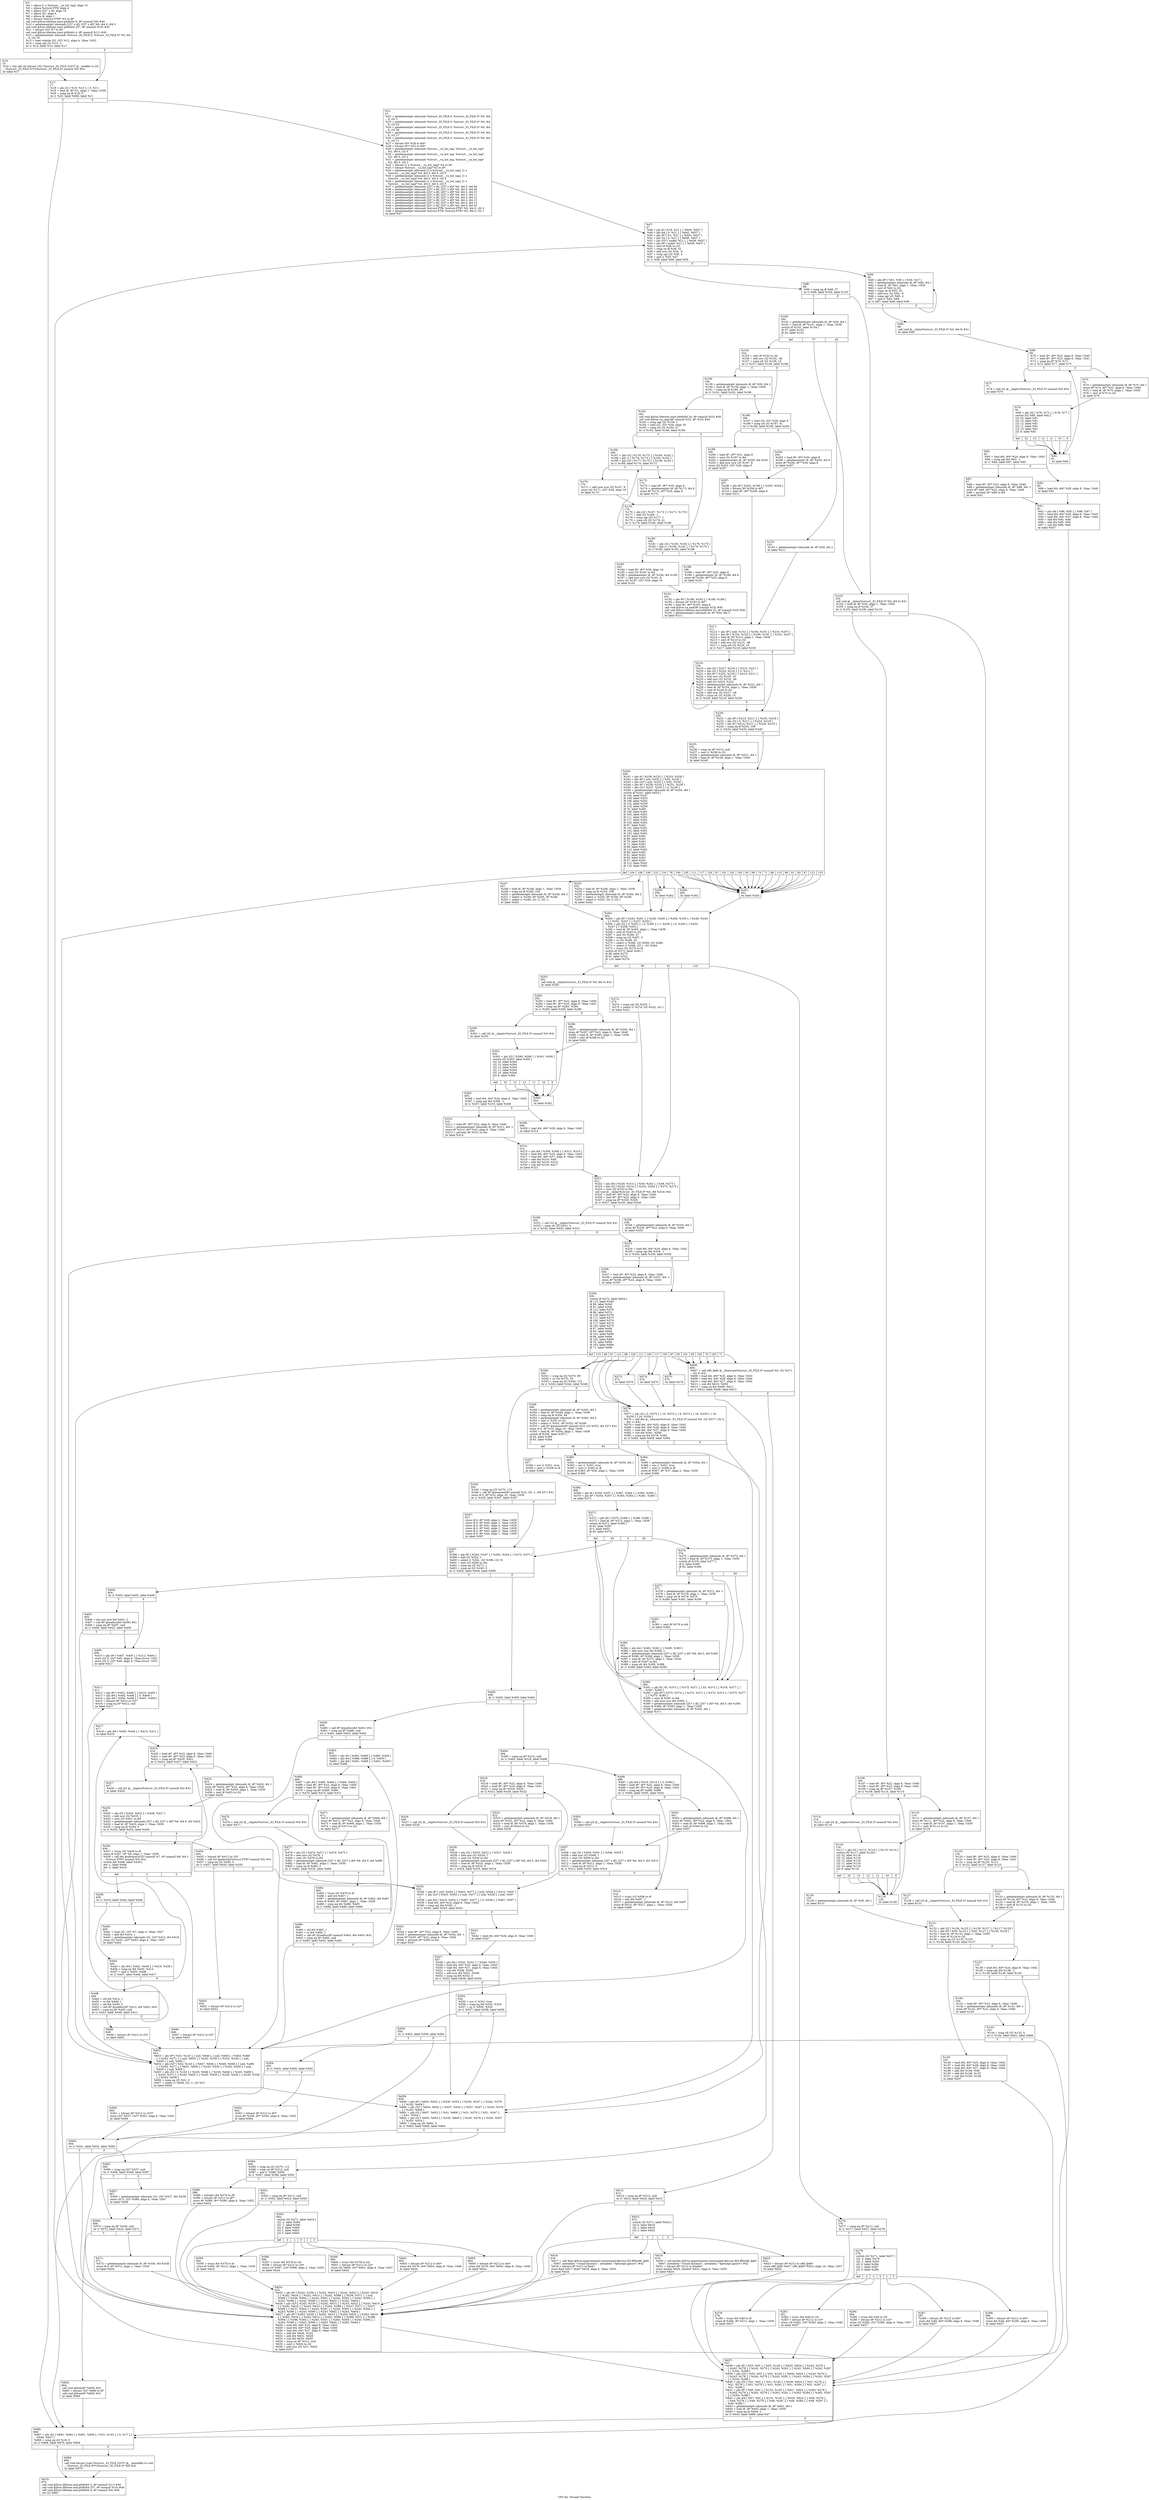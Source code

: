 digraph "CFG for 'vfscanf' function" {
	label="CFG for 'vfscanf' function";

	Node0x1850eb0 [shape=record,label="{%3:\l  %4 = alloca [1 x %struct.__va_list_tag], align 16\l  %5 = alloca %struct.FTW, align 4\l  %6 = alloca [257 x i8], align 16\l  %7 = alloca i32, align 4\l  %8 = alloca i8, align 1\l  %9 = bitcast %struct.FTW* %5 to i8*\l  call void @llvm.lifetime.start.p0i8(i64 8, i8* nonnull %9) #40\l  %10 = getelementptr inbounds [257 x i8], [257 x i8]* %6, i64 0, i64 0\l  call void @llvm.lifetime.start.p0i8(i64 257, i8* nonnull %10) #40\l  %11 = bitcast i32* %7 to i8*\l  call void @llvm.lifetime.start.p0i8(i64 4, i8* nonnull %11) #40\l  %12 = getelementptr inbounds %struct._IO_FILE.0, %struct._IO_FILE.0* %0, i64\l... 0, i32 19\l  %13 = load volatile i32, i32* %12, align 4, !tbaa !1632\l  %14 = icmp sgt i32 %13, -1\l  br i1 %14, label %15, label %17\l|{<s0>T|<s1>F}}"];
	Node0x1850eb0:s0 -> Node0x1851620;
	Node0x1850eb0:s1 -> Node0x1851670;
	Node0x1851620 [shape=record,label="{%15:\l15:                                               \l  %16 = tail call i32 bitcast (i32 (%struct._IO_FILE.233*)* @__lockfile to i32\l... (%struct._IO_FILE.0*)*)(%struct._IO_FILE.0* nonnull %0) #41\l  br label %17\l}"];
	Node0x1851620 -> Node0x1851670;
	Node0x1851670 [shape=record,label="{%17:\l17:                                               \l  %18 = phi i32 [ %16, %15 ], [ 0, %3 ]\l  %19 = load i8, i8* %1, align 1, !tbaa !1639\l  %20 = icmp eq i8 %19, 0\l  br i1 %20, label %666, label %21\l|{<s0>T|<s1>F}}"];
	Node0x1851670:s0 -> Node0x1854c30;
	Node0x1851670:s1 -> Node0x18516c0;
	Node0x18516c0 [shape=record,label="{%21:\l21:                                               \l  %22 = getelementptr inbounds %struct._IO_FILE.0, %struct._IO_FILE.0* %0, i64\l... 0, i32 1\l  %23 = getelementptr inbounds %struct._IO_FILE.0, %struct._IO_FILE.0* %0, i64\l... 0, i32 25\l  %24 = getelementptr inbounds %struct._IO_FILE.0, %struct._IO_FILE.0* %0, i64\l... 0, i32 26\l  %25 = getelementptr inbounds %struct._IO_FILE.0, %struct._IO_FILE.0* %0, i64\l... 0, i32 27\l  %26 = getelementptr inbounds %struct._IO_FILE.0, %struct._IO_FILE.0* %0, i64\l... 0, i32 11\l  %27 = bitcast i8** %26 to i64*\l  %28 = bitcast i8** %22 to i64*\l  %29 = getelementptr inbounds %struct.__va_list_tag, %struct.__va_list_tag*\l... %2, i64 0, i32 0\l  %30 = getelementptr inbounds %struct.__va_list_tag, %struct.__va_list_tag*\l... %2, i64 0, i32 2\l  %31 = getelementptr inbounds %struct.__va_list_tag, %struct.__va_list_tag*\l... %2, i64 0, i32 3\l  %32 = bitcast [1 x %struct.__va_list_tag]* %4 to i8*\l  %33 = bitcast %struct.__va_list_tag* %2 to i8*\l  %34 = getelementptr inbounds [1 x %struct.__va_list_tag], [1 x\l... %struct.__va_list_tag]* %4, i64 0, i64 0, i32 0\l  %35 = getelementptr inbounds [1 x %struct.__va_list_tag], [1 x\l... %struct.__va_list_tag]* %4, i64 0, i64 0, i32 2\l  %36 = getelementptr inbounds [1 x %struct.__va_list_tag], [1 x\l... %struct.__va_list_tag]* %4, i64 0, i64 0, i32 3\l  %37 = getelementptr inbounds [257 x i8], [257 x i8]* %6, i64 0, i64 94\l  %38 = getelementptr inbounds [257 x i8], [257 x i8]* %6, i64 0, i64 46\l  %39 = getelementptr inbounds [257 x i8], [257 x i8]* %6, i64 0, i64 10\l  %40 = getelementptr inbounds [257 x i8], [257 x i8]* %6, i64 0, i64 11\l  %41 = getelementptr inbounds [257 x i8], [257 x i8]* %6, i64 0, i64 12\l  %42 = getelementptr inbounds [257 x i8], [257 x i8]* %6, i64 0, i64 13\l  %43 = getelementptr inbounds [257 x i8], [257 x i8]* %6, i64 0, i64 14\l  %44 = getelementptr inbounds [257 x i8], [257 x i8]* %6, i64 0, i64 33\l  %45 = getelementptr inbounds %struct.FTW, %struct.FTW* %5, i64 0, i32 0\l  %46 = getelementptr inbounds %struct.FTW, %struct.FTW* %5, i64 0, i32 1\l  br label %47\l}"];
	Node0x18516c0 -> Node0x1851710;
	Node0x1851710 [shape=record,label="{%47:\l47:                                               \l  %48 = phi i8 [ %19, %21 ], [ %644, %637 ]\l  %49 = phi i64 [ 0, %21 ], [ %642, %637 ]\l  %50 = phi i8* [ %1, %21 ], [ %643, %637 ]\l  %51 = phi i32 [ 0, %21 ], [ %640, %637 ]\l  %52 = phi i32* [ undef, %21 ], [ %639, %637 ]\l  %53 = phi i8* [ undef, %21 ], [ %638, %637 ]\l  %54 = zext i8 %48 to i32\l  %55 = icmp ne i8 %48, 32\l  %56 = add nsw i32 %54, -9\l  %57 = icmp ugt i32 %56, 4\l  %58 = and i1 %55, %57\l  br i1 %58, label %98, label %59\l|{<s0>T|<s1>F}}"];
	Node0x1851710:s0 -> Node0x1851ad0;
	Node0x1851710:s1 -> Node0x1851760;
	Node0x1851760 [shape=record,label="{%59:\l59:                                               \l  %60 = phi i8* [ %61, %59 ], [ %50, %47 ]\l  %61 = getelementptr inbounds i8, i8* %60, i64 1\l  %62 = load i8, i8* %61, align 1, !tbaa !1639\l  %63 = zext i8 %62 to i32\l  %64 = icmp ne i8 %62, 32\l  %65 = add nsw i32 %63, -9\l  %66 = icmp ugt i32 %65, 4\l  %67 = and i1 %64, %66\l  br i1 %67, label %68, label %59\l|{<s0>T|<s1>F}}"];
	Node0x1851760:s0 -> Node0x18517b0;
	Node0x1851760:s1 -> Node0x1851760;
	Node0x18517b0 [shape=record,label="{%68:\l68:                                               \l  call void @__shlim(%struct._IO_FILE.0* %0, i64 0) #41\l  br label %69\l}"];
	Node0x18517b0 -> Node0x1851800;
	Node0x1851800 [shape=record,label="{%69:\l69:                                               \l  %70 = load i8*, i8** %22, align 8, !tbaa !1640\l  %71 = load i8*, i8** %23, align 8, !tbaa !1641\l  %72 = icmp eq i8* %70, %71\l  br i1 %72, label %77, label %73\l|{<s0>T|<s1>F}}"];
	Node0x1851800:s0 -> Node0x18518a0;
	Node0x1851800:s1 -> Node0x1851850;
	Node0x1851850 [shape=record,label="{%73:\l73:                                               \l  %74 = getelementptr inbounds i8, i8* %70, i64 1\l  store i8* %74, i8** %22, align 8, !tbaa !1640\l  %75 = load i8, i8* %70, align 1, !tbaa !1639\l  %76 = zext i8 %75 to i32\l  br label %79\l}"];
	Node0x1851850 -> Node0x18518f0;
	Node0x18518a0 [shape=record,label="{%77:\l77:                                               \l  %78 = call i32 @__shgetc(%struct._IO_FILE.0* nonnull %0) #41\l  br label %79\l}"];
	Node0x18518a0 -> Node0x18518f0;
	Node0x18518f0 [shape=record,label="{%79:\l79:                                               \l  %80 = phi i32 [ %76, %73 ], [ %78, %77 ]\l  switch i32 %80, label %82 [\l    i32 32, label %81\l    i32 13, label %81\l    i32 12, label %81\l    i32 11, label %81\l    i32 10, label %81\l    i32 9, label %81\l  ]\l|{<s0>def|<s1>32|<s2>13|<s3>12|<s4>11|<s5>10|<s6>9}}"];
	Node0x18518f0:s0 -> Node0x1851990;
	Node0x18518f0:s1 -> Node0x1851940;
	Node0x18518f0:s2 -> Node0x1851940;
	Node0x18518f0:s3 -> Node0x1851940;
	Node0x18518f0:s4 -> Node0x1851940;
	Node0x18518f0:s5 -> Node0x1851940;
	Node0x18518f0:s6 -> Node0x1851940;
	Node0x1851940 [shape=record,label="{%81:\l81:                                               \l  br label %69\l}"];
	Node0x1851940 -> Node0x1851800;
	Node0x1851990 [shape=record,label="{%82:\l82:                                               \l  %83 = load i64, i64* %24, align 8, !tbaa !1642\l  %84 = icmp sgt i64 %83, -1\l  br i1 %84, label %87, label %85\l|{<s0>T|<s1>F}}"];
	Node0x1851990:s0 -> Node0x1851a30;
	Node0x1851990:s1 -> Node0x18519e0;
	Node0x18519e0 [shape=record,label="{%85:\l85:                                               \l  %86 = load i64, i64* %28, align 8, !tbaa !1640\l  br label %91\l}"];
	Node0x18519e0 -> Node0x1851a80;
	Node0x1851a30 [shape=record,label="{%87:\l87:                                               \l  %88 = load i8*, i8** %22, align 8, !tbaa !1640\l  %89 = getelementptr inbounds i8, i8* %88, i64 -1\l  store i8* %89, i8** %22, align 8, !tbaa !1640\l  %90 = ptrtoint i8* %89 to i64\l  br label %91\l}"];
	Node0x1851a30 -> Node0x1851a80;
	Node0x1851a80 [shape=record,label="{%91:\l91:                                               \l  %92 = phi i64 [ %86, %85 ], [ %90, %87 ]\l  %93 = load i64, i64* %25, align 8, !tbaa !1643\l  %94 = load i64, i64* %27, align 8, !tbaa !1644\l  %95 = add i64 %93, %49\l  %96 = add i64 %95, %92\l  %97 = sub i64 %96, %94\l  br label %637\l}"];
	Node0x1851a80 -> Node0x1854a00;
	Node0x1851ad0 [shape=record,label="{%98:\l98:                                               \l  %99 = icmp eq i8 %48, 37\l  br i1 %99, label %100, label %103\l|{<s0>T|<s1>F}}"];
	Node0x1851ad0:s0 -> Node0x1851b20;
	Node0x1851ad0:s1 -> Node0x1851b70;
	Node0x1851b20 [shape=record,label="{%100:\l100:                                              \l  %101 = getelementptr inbounds i8, i8* %50, i64 1\l  %102 = load i8, i8* %101, align 1, !tbaa !1639\l  switch i8 %102, label %154 [\l    i8 37, label %103\l    i8 42, label %152\l  ]\l|{<s0>def|<s1>37|<s2>42}}"];
	Node0x1851b20:s0 -> Node0x1852070;
	Node0x1851b20:s1 -> Node0x1851b70;
	Node0x1851b20:s2 -> Node0x1852020;
	Node0x1851b70 [shape=record,label="{%103:\l103:                                              \l  call void @__shlim(%struct._IO_FILE.0* %0, i64 0) #41\l  %104 = load i8, i8* %50, align 1, !tbaa !1639\l  %105 = icmp eq i8 %104, 37\l  br i1 %105, label %106, label %119\l|{<s0>T|<s1>F}}"];
	Node0x1851b70:s0 -> Node0x1851bc0;
	Node0x1851b70:s1 -> Node0x1851d50;
	Node0x1851bc0 [shape=record,label="{%106:\l106:                                              \l  %107 = load i8*, i8** %22, align 8, !tbaa !1640\l  %108 = load i8*, i8** %23, align 8, !tbaa !1641\l  %109 = icmp eq i8* %107, %108\l  br i1 %109, label %114, label %110\l|{<s0>T|<s1>F}}"];
	Node0x1851bc0:s0 -> Node0x1851c60;
	Node0x1851bc0:s1 -> Node0x1851c10;
	Node0x1851c10 [shape=record,label="{%110:\l110:                                              \l  %111 = getelementptr inbounds i8, i8* %107, i64 1\l  store i8* %111, i8** %22, align 8, !tbaa !1640\l  %112 = load i8, i8* %107, align 1, !tbaa !1639\l  %113 = zext i8 %112 to i32\l  br label %116\l}"];
	Node0x1851c10 -> Node0x1851cb0;
	Node0x1851c60 [shape=record,label="{%114:\l114:                                              \l  %115 = call i32 @__shgetc(%struct._IO_FILE.0* nonnull %0) #41\l  br label %116\l}"];
	Node0x1851c60 -> Node0x1851cb0;
	Node0x1851cb0 [shape=record,label="{%116:\l116:                                              \l  %117 = phi i32 [ %113, %110 ], [ %115, %114 ]\l  switch i32 %117, label %129 [\l    i32 32, label %118\l    i32 13, label %118\l    i32 12, label %118\l    i32 11, label %118\l    i32 10, label %118\l    i32 9, label %118\l  ]\l|{<s0>def|<s1>32|<s2>13|<s3>12|<s4>11|<s5>10|<s6>9}}"];
	Node0x1851cb0:s0 -> Node0x1851e40;
	Node0x1851cb0:s1 -> Node0x1851d00;
	Node0x1851cb0:s2 -> Node0x1851d00;
	Node0x1851cb0:s3 -> Node0x1851d00;
	Node0x1851cb0:s4 -> Node0x1851d00;
	Node0x1851cb0:s5 -> Node0x1851d00;
	Node0x1851cb0:s6 -> Node0x1851d00;
	Node0x1851d00 [shape=record,label="{%118:\l118:                                              \l  br label %106\l}"];
	Node0x1851d00 -> Node0x1851bc0;
	Node0x1851d50 [shape=record,label="{%119:\l119:                                              \l  %120 = load i8*, i8** %22, align 8, !tbaa !1640\l  %121 = load i8*, i8** %23, align 8, !tbaa !1641\l  %122 = icmp eq i8* %120, %121\l  br i1 %122, label %127, label %123\l|{<s0>T|<s1>F}}"];
	Node0x1851d50:s0 -> Node0x1851df0;
	Node0x1851d50:s1 -> Node0x1851da0;
	Node0x1851da0 [shape=record,label="{%123:\l123:                                              \l  %124 = getelementptr inbounds i8, i8* %120, i64 1\l  store i8* %124, i8** %22, align 8, !tbaa !1640\l  %125 = load i8, i8* %120, align 1, !tbaa !1639\l  %126 = zext i8 %125 to i32\l  br label %131\l}"];
	Node0x1851da0 -> Node0x1851e90;
	Node0x1851df0 [shape=record,label="{%127:\l127:                                              \l  %128 = call i32 @__shgetc(%struct._IO_FILE.0* nonnull %0) #41\l  br label %131\l}"];
	Node0x1851df0 -> Node0x1851e90;
	Node0x1851e40 [shape=record,label="{%129:\l129:                                              \l  %130 = getelementptr inbounds i8, i8* %50, i64 1\l  br label %131\l}"];
	Node0x1851e40 -> Node0x1851e90;
	Node0x1851e90 [shape=record,label="{%131:\l131:                                              \l  %132 = phi i32 [ %126, %123 ], [ %128, %127 ], [ %117, %129 ]\l  %133 = phi i8* [ %50, %123 ], [ %50, %127 ], [ %130, %129 ]\l  %134 = load i8, i8* %133, align 1, !tbaa !1639\l  %135 = zext i8 %134 to i32\l  %136 = icmp eq i32 %132, %135\l  br i1 %136, label %145, label %137\l|{<s0>T|<s1>F}}"];
	Node0x1851e90:s0 -> Node0x1851fd0;
	Node0x1851e90:s1 -> Node0x1851ee0;
	Node0x1851ee0 [shape=record,label="{%137:\l137:                                              \l  %138 = load i64, i64* %24, align 8, !tbaa !1642\l  %139 = icmp sgt i64 %138, -1\l  br i1 %139, label %140, label %143\l|{<s0>T|<s1>F}}"];
	Node0x1851ee0:s0 -> Node0x1851f30;
	Node0x1851ee0:s1 -> Node0x1851f80;
	Node0x1851f30 [shape=record,label="{%140:\l140:                                              \l  %141 = load i8*, i8** %22, align 8, !tbaa !1640\l  %142 = getelementptr inbounds i8, i8* %141, i64 -1\l  store i8* %142, i8** %22, align 8, !tbaa !1640\l  br label %143\l}"];
	Node0x1851f30 -> Node0x1851f80;
	Node0x1851f80 [shape=record,label="{%143:\l143:                                              \l  %144 = icmp slt i32 %132, 0\l  br i1 %144, label %652, label %666\l|{<s0>T|<s1>F}}"];
	Node0x1851f80:s0 -> Node0x1854b40;
	Node0x1851f80:s1 -> Node0x1854c30;
	Node0x1851fd0 [shape=record,label="{%145:\l145:                                              \l  %146 = load i64, i64* %25, align 8, !tbaa !1643\l  %147 = load i64, i64* %28, align 8, !tbaa !1640\l  %148 = load i64, i64* %27, align 8, !tbaa !1644\l  %149 = add i64 %146, %49\l  %150 = add i64 %149, %147\l  %151 = sub i64 %150, %148\l  br label %637\l}"];
	Node0x1851fd0 -> Node0x1854a00;
	Node0x1852020 [shape=record,label="{%152:\l152:                                              \l  %153 = getelementptr inbounds i8, i8* %50, i64 2\l  br label %211\l}"];
	Node0x1852020 -> Node0x1852520;
	Node0x1852070 [shape=record,label="{%154:\l154:                                              \l  %155 = zext i8 %102 to i32\l  %156 = add nsw i32 %155, -48\l  %157 = icmp ult i32 %156, 10\l  br i1 %157, label %158, label %196\l|{<s0>T|<s1>F}}"];
	Node0x1852070:s0 -> Node0x18520c0;
	Node0x1852070:s1 -> Node0x18523e0;
	Node0x18520c0 [shape=record,label="{%158:\l158:                                              \l  %159 = getelementptr inbounds i8, i8* %50, i64 2\l  %160 = load i8, i8* %159, align 1, !tbaa !1639\l  %161 = icmp eq i8 %160, 36\l  br i1 %161, label %162, label %196\l|{<s0>T|<s1>F}}"];
	Node0x18520c0:s0 -> Node0x1852110;
	Node0x18520c0:s1 -> Node0x18523e0;
	Node0x1852110 [shape=record,label="{%162:\l162:                                              \l  call void @llvm.lifetime.start.p0i8(i64 24, i8* nonnull %32) #40\l  call void @llvm.va_copy(i8* nonnull %32, i8* %33) #40\l  %163 = icmp ugt i32 %156, 1\l  %164 = load i32, i32* %34, align 16\l  %165 = icmp ult i32 %164, 41\l  br i1 %163, label %166, label %180\l|{<s0>T|<s1>F}}"];
	Node0x1852110:s0 -> Node0x1852160;
	Node0x1852110:s1 -> Node0x18522a0;
	Node0x1852160 [shape=record,label="{%166:\l166:                                              \l  %167 = phi i32 [ %176, %175 ], [ %164, %162 ]\l  %168 = phi i1 [ %179, %175 ], [ %165, %162 ]\l  %169 = phi i32 [ %177, %175 ], [ %156, %162 ]\l  br i1 %168, label %170, label %172\l|{<s0>T|<s1>F}}"];
	Node0x1852160:s0 -> Node0x18521b0;
	Node0x1852160:s1 -> Node0x1852200;
	Node0x18521b0 [shape=record,label="{%170:\l170:                                              \l  %171 = add nuw nsw i32 %167, 8\l  store i32 %171, i32* %34, align 16\l  br label %175\l}"];
	Node0x18521b0 -> Node0x1852250;
	Node0x1852200 [shape=record,label="{%172:\l172:                                              \l  %173 = load i8*, i8** %35, align 8\l  %174 = getelementptr i8, i8* %173, i64 8\l  store i8* %174, i8** %35, align 8\l  br label %175\l}"];
	Node0x1852200 -> Node0x1852250;
	Node0x1852250 [shape=record,label="{%175:\l175:                                              \l  %176 = phi i32 [ %167, %172 ], [ %171, %170 ]\l  %177 = add i32 %169, -1\l  %178 = icmp ugt i32 %177, 1\l  %179 = icmp ult i32 %176, 41\l  br i1 %178, label %166, label %180\l|{<s0>T|<s1>F}}"];
	Node0x1852250:s0 -> Node0x1852160;
	Node0x1852250:s1 -> Node0x18522a0;
	Node0x18522a0 [shape=record,label="{%180:\l180:                                              \l  %181 = phi i32 [ %164, %162 ], [ %176, %175 ]\l  %182 = phi i1 [ %165, %162 ], [ %179, %175 ]\l  br i1 %182, label %183, label %188\l|{<s0>T|<s1>F}}"];
	Node0x18522a0:s0 -> Node0x18522f0;
	Node0x18522a0:s1 -> Node0x1852340;
	Node0x18522f0 [shape=record,label="{%183:\l183:                                              \l  %184 = load i8*, i8** %36, align 16\l  %185 = zext i32 %181 to i64\l  %186 = getelementptr i8, i8* %184, i64 %185\l  %187 = add nuw nsw i32 %181, 8\l  store i32 %187, i32* %34, align 16\l  br label %191\l}"];
	Node0x18522f0 -> Node0x1852390;
	Node0x1852340 [shape=record,label="{%188:\l188:                                              \l  %189 = load i8*, i8** %35, align 8\l  %190 = getelementptr i8, i8* %189, i64 8\l  store i8* %190, i8** %35, align 8\l  br label %191\l}"];
	Node0x1852340 -> Node0x1852390;
	Node0x1852390 [shape=record,label="{%191:\l191:                                              \l  %192 = phi i8* [ %186, %183 ], [ %189, %188 ]\l  %193 = bitcast i8* %192 to i8**\l  %194 = load i8*, i8** %193, align 8\l  call void @llvm.va_end(i8* nonnull %32) #40\l  call void @llvm.lifetime.end.p0i8(i64 24, i8* nonnull %32) #40\l  %195 = getelementptr inbounds i8, i8* %50, i64 3\l  br label %211\l}"];
	Node0x1852390 -> Node0x1852520;
	Node0x18523e0 [shape=record,label="{%196:\l196:                                              \l  %197 = load i32, i32* %29, align 8\l  %198 = icmp ult i32 %197, 41\l  br i1 %198, label %199, label %204\l|{<s0>T|<s1>F}}"];
	Node0x18523e0:s0 -> Node0x1852430;
	Node0x18523e0:s1 -> Node0x1852480;
	Node0x1852430 [shape=record,label="{%199:\l199:                                              \l  %200 = load i8*, i8** %31, align 8\l  %201 = zext i32 %197 to i64\l  %202 = getelementptr i8, i8* %200, i64 %201\l  %203 = add nuw nsw i32 %197, 8\l  store i32 %203, i32* %29, align 8\l  br label %207\l}"];
	Node0x1852430 -> Node0x18524d0;
	Node0x1852480 [shape=record,label="{%204:\l204:                                              \l  %205 = load i8*, i8** %30, align 8\l  %206 = getelementptr i8, i8* %205, i64 8\l  store i8* %206, i8** %30, align 8\l  br label %207\l}"];
	Node0x1852480 -> Node0x18524d0;
	Node0x18524d0 [shape=record,label="{%207:\l207:                                              \l  %208 = phi i8* [ %202, %199 ], [ %205, %204 ]\l  %209 = bitcast i8* %208 to i8**\l  %210 = load i8*, i8** %209, align 8\l  br label %211\l}"];
	Node0x18524d0 -> Node0x1852520;
	Node0x1852520 [shape=record,label="{%211:\l211:                                              \l  %212 = phi i8* [ null, %152 ], [ %194, %191 ], [ %210, %207 ]\l  %213 = phi i8* [ %153, %152 ], [ %195, %191 ], [ %101, %207 ]\l  %214 = load i8, i8* %213, align 1, !tbaa !1639\l  %215 = zext i8 %214 to i32\l  %216 = add nsw i32 %215, -48\l  %217 = icmp ult i32 %216, 10\l  br i1 %217, label %218, label %230\l|{<s0>T|<s1>F}}"];
	Node0x1852520:s0 -> Node0x1852570;
	Node0x1852520:s1 -> Node0x18525c0;
	Node0x1852570 [shape=record,label="{%218:\l218:                                              \l  %219 = phi i32 [ %227, %218 ], [ %215, %211 ]\l  %220 = phi i32 [ %224, %218 ], [ 0, %211 ]\l  %221 = phi i8* [ %225, %218 ], [ %213, %211 ]\l  %222 = mul nsw i32 %220, 10\l  %223 = add nsw i32 %219, -48\l  %224 = add i32 %223, %222\l  %225 = getelementptr inbounds i8, i8* %221, i64 1\l  %226 = load i8, i8* %225, align 1, !tbaa !1639\l  %227 = zext i8 %226 to i32\l  %228 = add nsw i32 %227, -48\l  %229 = icmp ult i32 %228, 10\l  br i1 %229, label %218, label %230\l|{<s0>T|<s1>F}}"];
	Node0x1852570:s0 -> Node0x1852570;
	Node0x1852570:s1 -> Node0x18525c0;
	Node0x18525c0 [shape=record,label="{%230:\l230:                                              \l  %231 = phi i8* [ %213, %211 ], [ %225, %218 ]\l  %232 = phi i32 [ 0, %211 ], [ %224, %218 ]\l  %233 = phi i8 [ %214, %211 ], [ %226, %218 ]\l  %234 = icmp eq i8 %233, 109\l  br i1 %234, label %235, label %240\l|{<s0>T|<s1>F}}"];
	Node0x18525c0:s0 -> Node0x1852610;
	Node0x18525c0:s1 -> Node0x1852660;
	Node0x1852610 [shape=record,label="{%235:\l235:                                              \l  %236 = icmp ne i8* %212, null\l  %237 = zext i1 %236 to i32\l  %238 = getelementptr inbounds i8, i8* %231, i64 1\l  %239 = load i8, i8* %238, align 1, !tbaa !1639\l  br label %240\l}"];
	Node0x1852610 -> Node0x1852660;
	Node0x1852660 [shape=record,label="{%240:\l240:                                              \l  %241 = phi i8 [ %239, %235 ], [ %233, %230 ]\l  %242 = phi i8* [ null, %235 ], [ %53, %230 ]\l  %243 = phi i32* [ null, %235 ], [ %52, %230 ]\l  %244 = phi i8* [ %238, %235 ], [ %231, %230 ]\l  %245 = phi i32 [ %237, %235 ], [ 0, %230 ]\l  %246 = getelementptr inbounds i8, i8* %244, i64 1\l  switch i8 %241, label %652 [\l    i8 104, label %247\l    i8 108, label %253\l    i8 106, label %262\l    i8 122, label %259\l    i8 116, label %259\l    i8 76, label %260\l    i8 100, label %261\l    i8 105, label %261\l    i8 111, label %261\l    i8 117, label %261\l    i8 120, label %261\l    i8 97, label %261\l    i8 101, label %261\l    i8 102, label %261\l    i8 103, label %261\l    i8 65, label %261\l    i8 69, label %261\l    i8 70, label %261\l    i8 71, label %261\l    i8 88, label %261\l    i8 115, label %261\l    i8 99, label %261\l    i8 91, label %261\l    i8 83, label %261\l    i8 67, label %261\l    i8 112, label %261\l    i8 110, label %261\l  ]\l|{<s0>def|<s1>104|<s2>108|<s3>106|<s4>122|<s5>116|<s6>76|<s7>100|<s8>105|<s9>111|<s10>117|<s11>120|<s12>97|<s13>101|<s14>102|<s15>103|<s16>65|<s17>69|<s18>70|<s19>71|<s20>88|<s21>115|<s22>99|<s23>91|<s24>83|<s25>67|<s26>112|<s27>110}}"];
	Node0x1852660:s0 -> Node0x1854b40;
	Node0x1852660:s1 -> Node0x18526b0;
	Node0x1852660:s2 -> Node0x1852700;
	Node0x1852660:s3 -> Node0x1852840;
	Node0x1852660:s4 -> Node0x1852750;
	Node0x1852660:s5 -> Node0x1852750;
	Node0x1852660:s6 -> Node0x18527a0;
	Node0x1852660:s7 -> Node0x18527f0;
	Node0x1852660:s8 -> Node0x18527f0;
	Node0x1852660:s9 -> Node0x18527f0;
	Node0x1852660:s10 -> Node0x18527f0;
	Node0x1852660:s11 -> Node0x18527f0;
	Node0x1852660:s12 -> Node0x18527f0;
	Node0x1852660:s13 -> Node0x18527f0;
	Node0x1852660:s14 -> Node0x18527f0;
	Node0x1852660:s15 -> Node0x18527f0;
	Node0x1852660:s16 -> Node0x18527f0;
	Node0x1852660:s17 -> Node0x18527f0;
	Node0x1852660:s18 -> Node0x18527f0;
	Node0x1852660:s19 -> Node0x18527f0;
	Node0x1852660:s20 -> Node0x18527f0;
	Node0x1852660:s21 -> Node0x18527f0;
	Node0x1852660:s22 -> Node0x18527f0;
	Node0x1852660:s23 -> Node0x18527f0;
	Node0x1852660:s24 -> Node0x18527f0;
	Node0x1852660:s25 -> Node0x18527f0;
	Node0x1852660:s26 -> Node0x18527f0;
	Node0x1852660:s27 -> Node0x18527f0;
	Node0x18526b0 [shape=record,label="{%247:\l247:                                              \l  %248 = load i8, i8* %246, align 1, !tbaa !1639\l  %249 = icmp eq i8 %248, 104\l  %250 = getelementptr inbounds i8, i8* %244, i64 2\l  %251 = select i1 %249, i8* %250, i8* %246\l  %252 = select i1 %249, i32 -2, i32 -1\l  br label %262\l}"];
	Node0x18526b0 -> Node0x1852840;
	Node0x1852700 [shape=record,label="{%253:\l253:                                              \l  %254 = load i8, i8* %246, align 1, !tbaa !1639\l  %255 = icmp eq i8 %254, 108\l  %256 = getelementptr inbounds i8, i8* %244, i64 2\l  %257 = select i1 %255, i8* %256, i8* %246\l  %258 = select i1 %255, i32 3, i32 1\l  br label %262\l}"];
	Node0x1852700 -> Node0x1852840;
	Node0x1852750 [shape=record,label="{%259:\l259:                                              \l  br label %262\l}"];
	Node0x1852750 -> Node0x1852840;
	Node0x18527a0 [shape=record,label="{%260:\l260:                                              \l  br label %262\l}"];
	Node0x18527a0 -> Node0x1852840;
	Node0x18527f0 [shape=record,label="{%261:\l261:                                              \l  br label %262\l}"];
	Node0x18527f0 -> Node0x1852840;
	Node0x1852840 [shape=record,label="{%262:\l262:                                              \l  %263 = phi i8* [ %244, %261 ], [ %246, %260 ], [ %246, %259 ], [ %246, %240\l... ], [ %251, %247 ], [ %257, %253 ]\l  %264 = phi i32 [ 0, %261 ], [ 2, %260 ], [ 1, %259 ], [ 3, %240 ], [ %252,\l... %247 ], [ %258, %253 ]\l  %265 = load i8, i8* %263, align 1, !tbaa !1639\l  %266 = zext i8 %265 to i32\l  %267 = and i32 %266, 47\l  %268 = icmp eq i32 %267, 3\l  %269 = or i32 %266, 32\l  %270 = select i1 %268, i32 %269, i32 %266\l  %271 = select i1 %268, i32 1, i32 %264\l  %272 = trunc i32 %270 to i8\l  switch i8 %272, label %291 [\l    i8 99, label %273\l    i8 91, label %321\l    i8 110, label %276\l  ]\l|{<s0>def|<s1>99|<s2>91|<s3>110}}"];
	Node0x1852840:s0 -> Node0x1852b10;
	Node0x1852840:s1 -> Node0x1852890;
	Node0x1852840:s2 -> Node0x1852e30;
	Node0x1852840:s3 -> Node0x18528e0;
	Node0x1852890 [shape=record,label="{%273:\l273:                                              \l  %274 = icmp sgt i32 %232, 1\l  %275 = select i1 %274, i32 %232, i32 1\l  br label %321\l}"];
	Node0x1852890 -> Node0x1852e30;
	Node0x18528e0 [shape=record,label="{%276:\l276:                                              \l  %277 = icmp eq i8* %212, null\l  br i1 %277, label %637, label %278\l|{<s0>T|<s1>F}}"];
	Node0x18528e0:s0 -> Node0x1854a00;
	Node0x18528e0:s1 -> Node0x1852930;
	Node0x1852930 [shape=record,label="{%278:\l278:                                              \l  switch i32 %271, label %637 [\l    i32 -2, label %279\l    i32 -1, label %281\l    i32 0, label %284\l    i32 1, label %287\l    i32 3, label %289\l  ]\l|{<s0>def|<s1>-2|<s2>-1|<s3>0|<s4>1|<s5>3}}"];
	Node0x1852930:s0 -> Node0x1854a00;
	Node0x1852930:s1 -> Node0x1852980;
	Node0x1852930:s2 -> Node0x18529d0;
	Node0x1852930:s3 -> Node0x1852a20;
	Node0x1852930:s4 -> Node0x1852a70;
	Node0x1852930:s5 -> Node0x1852ac0;
	Node0x1852980 [shape=record,label="{%279:\l279:                                              \l  %280 = trunc i64 %49 to i8\l  store i8 %280, i8* %212, align 1, !tbaa !1639\l  br label %637\l}"];
	Node0x1852980 -> Node0x1854a00;
	Node0x18529d0 [shape=record,label="{%281:\l281:                                              \l  %282 = trunc i64 %49 to i16\l  %283 = bitcast i8* %212 to i16*\l  store i16 %282, i16* %283, align 2, !tbaa !1645\l  br label %637\l}"];
	Node0x18529d0 -> Node0x1854a00;
	Node0x1852a20 [shape=record,label="{%284:\l284:                                              \l  %285 = trunc i64 %49 to i32\l  %286 = bitcast i8* %212 to i32*\l  store i32 %285, i32* %286, align 4, !tbaa !1647\l  br label %637\l}"];
	Node0x1852a20 -> Node0x1854a00;
	Node0x1852a70 [shape=record,label="{%287:\l287:                                              \l  %288 = bitcast i8* %212 to i64*\l  store i64 %49, i64* %288, align 8, !tbaa !1648\l  br label %637\l}"];
	Node0x1852a70 -> Node0x1854a00;
	Node0x1852ac0 [shape=record,label="{%289:\l289:                                              \l  %290 = bitcast i8* %212 to i64*\l  store i64 %49, i64* %290, align 8, !tbaa !1649\l  br label %637\l}"];
	Node0x1852ac0 -> Node0x1854a00;
	Node0x1852b10 [shape=record,label="{%291:\l291:                                              \l  call void @__shlim(%struct._IO_FILE.0* %0, i64 0) #41\l  br label %292\l}"];
	Node0x1852b10 -> Node0x1852b60;
	Node0x1852b60 [shape=record,label="{%292:\l292:                                              \l  %293 = load i8*, i8** %22, align 8, !tbaa !1640\l  %294 = load i8*, i8** %23, align 8, !tbaa !1641\l  %295 = icmp eq i8* %293, %294\l  br i1 %295, label %300, label %296\l|{<s0>T|<s1>F}}"];
	Node0x1852b60:s0 -> Node0x1852c00;
	Node0x1852b60:s1 -> Node0x1852bb0;
	Node0x1852bb0 [shape=record,label="{%296:\l296:                                              \l  %297 = getelementptr inbounds i8, i8* %293, i64 1\l  store i8* %297, i8** %22, align 8, !tbaa !1640\l  %298 = load i8, i8* %293, align 1, !tbaa !1639\l  %299 = zext i8 %298 to i32\l  br label %302\l}"];
	Node0x1852bb0 -> Node0x1852c50;
	Node0x1852c00 [shape=record,label="{%300:\l300:                                              \l  %301 = call i32 @__shgetc(%struct._IO_FILE.0* nonnull %0) #41\l  br label %302\l}"];
	Node0x1852c00 -> Node0x1852c50;
	Node0x1852c50 [shape=record,label="{%302:\l302:                                              \l  %303 = phi i32 [ %299, %296 ], [ %301, %300 ]\l  switch i32 %303, label %305 [\l    i32 32, label %304\l    i32 13, label %304\l    i32 12, label %304\l    i32 11, label %304\l    i32 10, label %304\l    i32 9, label %304\l  ]\l|{<s0>def|<s1>32|<s2>13|<s3>12|<s4>11|<s5>10|<s6>9}}"];
	Node0x1852c50:s0 -> Node0x1852cf0;
	Node0x1852c50:s1 -> Node0x1852ca0;
	Node0x1852c50:s2 -> Node0x1852ca0;
	Node0x1852c50:s3 -> Node0x1852ca0;
	Node0x1852c50:s4 -> Node0x1852ca0;
	Node0x1852c50:s5 -> Node0x1852ca0;
	Node0x1852c50:s6 -> Node0x1852ca0;
	Node0x1852ca0 [shape=record,label="{%304:\l304:                                              \l  br label %292\l}"];
	Node0x1852ca0 -> Node0x1852b60;
	Node0x1852cf0 [shape=record,label="{%305:\l305:                                              \l  %306 = load i64, i64* %24, align 8, !tbaa !1642\l  %307 = icmp sgt i64 %306, -1\l  br i1 %307, label %310, label %308\l|{<s0>T|<s1>F}}"];
	Node0x1852cf0:s0 -> Node0x1852d90;
	Node0x1852cf0:s1 -> Node0x1852d40;
	Node0x1852d40 [shape=record,label="{%308:\l308:                                              \l  %309 = load i64, i64* %28, align 8, !tbaa !1640\l  br label %314\l}"];
	Node0x1852d40 -> Node0x1852de0;
	Node0x1852d90 [shape=record,label="{%310:\l310:                                              \l  %311 = load i8*, i8** %22, align 8, !tbaa !1640\l  %312 = getelementptr inbounds i8, i8* %311, i64 -1\l  store i8* %312, i8** %22, align 8, !tbaa !1640\l  %313 = ptrtoint i8* %312 to i64\l  br label %314\l}"];
	Node0x1852d90 -> Node0x1852de0;
	Node0x1852de0 [shape=record,label="{%314:\l314:                                              \l  %315 = phi i64 [ %309, %308 ], [ %313, %310 ]\l  %316 = load i64, i64* %25, align 8, !tbaa !1643\l  %317 = load i64, i64* %27, align 8, !tbaa !1644\l  %318 = add i64 %316, %49\l  %319 = add i64 %318, %315\l  %320 = sub i64 %319, %317\l  br label %321\l}"];
	Node0x1852de0 -> Node0x1852e30;
	Node0x1852e30 [shape=record,label="{%321:\l321:                                              \l  %322 = phi i64 [ %320, %314 ], [ %49, %262 ], [ %49, %273 ]\l  %323 = phi i32 [ %232, %314 ], [ %232, %262 ], [ %275, %273 ]\l  %324 = sext i32 %323 to i64\l  call void @__shlim(%struct._IO_FILE.0* %0, i64 %324) #41\l  %325 = load i8*, i8** %22, align 8, !tbaa !1640\l  %326 = load i8*, i8** %23, align 8, !tbaa !1641\l  %327 = icmp eq i8* %325, %326\l  br i1 %327, label %330, label %328\l|{<s0>T|<s1>F}}"];
	Node0x1852e30:s0 -> Node0x1852ed0;
	Node0x1852e30:s1 -> Node0x1852e80;
	Node0x1852e80 [shape=record,label="{%328:\l328:                                              \l  %329 = getelementptr inbounds i8, i8* %325, i64 1\l  store i8* %329, i8** %22, align 8, !tbaa !1640\l  br label %333\l}"];
	Node0x1852e80 -> Node0x1852f20;
	Node0x1852ed0 [shape=record,label="{%330:\l330:                                              \l  %331 = call i32 @__shgetc(%struct._IO_FILE.0* nonnull %0) #41\l  %332 = icmp slt i32 %331, 0\l  br i1 %332, label %652, label %333\l|{<s0>T|<s1>F}}"];
	Node0x1852ed0:s0 -> Node0x1854b40;
	Node0x1852ed0:s1 -> Node0x1852f20;
	Node0x1852f20 [shape=record,label="{%333:\l333:                                              \l  %334 = load i64, i64* %24, align 8, !tbaa !1642\l  %335 = icmp sgt i64 %334, -1\l  br i1 %335, label %336, label %339\l|{<s0>T|<s1>F}}"];
	Node0x1852f20:s0 -> Node0x1852f70;
	Node0x1852f20:s1 -> Node0x1852fc0;
	Node0x1852f70 [shape=record,label="{%336:\l336:                                              \l  %337 = load i8*, i8** %22, align 8, !tbaa !1640\l  %338 = getelementptr inbounds i8, i8* %337, i64 -1\l  store i8* %338, i8** %22, align 8, !tbaa !1640\l  br label %339\l}"];
	Node0x1852f70 -> Node0x1852fc0;
	Node0x1852fc0 [shape=record,label="{%339:\l339:                                              \l  switch i8 %272, label %624 [\l    i8 115, label %340\l    i8 99, label %340\l    i8 91, label %340\l    i8 112, label %576\l    i8 88, label %576\l    i8 120, label %576\l    i8 111, label %573\l    i8 100, label %574\l    i8 117, label %574\l    i8 105, label %575\l    i8 97, label %606\l    i8 65, label %606\l    i8 101, label %606\l    i8 69, label %606\l    i8 102, label %606\l    i8 70, label %606\l    i8 103, label %606\l    i8 71, label %606\l  ]\l|{<s0>def|<s1>115|<s2>99|<s3>91|<s4>112|<s5>88|<s6>120|<s7>111|<s8>100|<s9>117|<s10>105|<s11>97|<s12>65|<s13>101|<s14>69|<s15>102|<s16>70|<s17>103|<s18>71}}"];
	Node0x1852fc0:s0 -> Node0x18549b0;
	Node0x1852fc0:s1 -> Node0x1853010;
	Node0x1852fc0:s2 -> Node0x1853010;
	Node0x1852fc0:s3 -> Node0x1853010;
	Node0x1852fc0:s4 -> Node0x18544b0;
	Node0x1852fc0:s5 -> Node0x18544b0;
	Node0x1852fc0:s6 -> Node0x18544b0;
	Node0x1852fc0:s7 -> Node0x18543c0;
	Node0x1852fc0:s8 -> Node0x1854410;
	Node0x1852fc0:s9 -> Node0x1854410;
	Node0x1852fc0:s10 -> Node0x1854460;
	Node0x1852fc0:s11 -> Node0x18547d0;
	Node0x1852fc0:s12 -> Node0x18547d0;
	Node0x1852fc0:s13 -> Node0x18547d0;
	Node0x1852fc0:s14 -> Node0x18547d0;
	Node0x1852fc0:s15 -> Node0x18547d0;
	Node0x1852fc0:s16 -> Node0x18547d0;
	Node0x1852fc0:s17 -> Node0x18547d0;
	Node0x1852fc0:s18 -> Node0x18547d0;
	Node0x1853010 [shape=record,label="{%340:\l340:                                              \l  %341 = icmp eq i32 %270, 99\l  %342 = or i32 %270, 16\l  %343 = icmp eq i32 %342, 115\l  br i1 %343, label %344, label %348\l|{<s0>T|<s1>F}}"];
	Node0x1853010:s0 -> Node0x1853060;
	Node0x1853010:s1 -> Node0x1853100;
	Node0x1853060 [shape=record,label="{%344:\l344:                                              \l  %345 = icmp eq i32 %270, 115\l  %346 = call i8* @memset(i8* nonnull %10, i32 -1, i64 257) #41\l  store i8 0, i8* %10, align 16, !tbaa !1639\l  br i1 %345, label %347, label %397\l|{<s0>T|<s1>F}}"];
	Node0x1853060:s0 -> Node0x18530b0;
	Node0x1853060:s1 -> Node0x1853470;
	Node0x18530b0 [shape=record,label="{%347:\l347:                                              \l  store i8 0, i8* %39, align 2, !tbaa !1639\l  store i8 0, i8* %40, align 1, !tbaa !1639\l  store i8 0, i8* %41, align 4, !tbaa !1639\l  store i8 0, i8* %42, align 1, !tbaa !1639\l  store i8 0, i8* %43, align 2, !tbaa !1639\l  store i8 0, i8* %44, align 1, !tbaa !1639\l  br label %397\l}"];
	Node0x18530b0 -> Node0x1853470;
	Node0x1853100 [shape=record,label="{%348:\l348:                                              \l  %349 = getelementptr inbounds i8, i8* %263, i64 1\l  %350 = load i8, i8* %349, align 1, !tbaa !1639\l  %351 = icmp eq i8 %350, 94\l  %352 = getelementptr inbounds i8, i8* %263, i64 2\l  %353 = zext i1 %351 to i32\l  %354 = select i1 %351, i8* %352, i8* %349\l  %355 = call i8* @memset(i8* nonnull %10, i32 %353, i64 257) #41\l  store i8 0, i8* %10, align 16, !tbaa !1639\l  %356 = load i8, i8* %354, align 1, !tbaa !1639\l  switch i8 %356, label %357 [\l    i8 45, label %360\l    i8 93, label %364\l  ]\l|{<s0>def|<s1>45|<s2>93}}"];
	Node0x1853100:s0 -> Node0x1853150;
	Node0x1853100:s1 -> Node0x18531a0;
	Node0x1853100:s2 -> Node0x18531f0;
	Node0x1853150 [shape=record,label="{%357:\l357:                                              \l  %358 = xor i1 %351, true\l  %359 = zext i1 %358 to i8\l  br label %368\l}"];
	Node0x1853150 -> Node0x1853240;
	Node0x18531a0 [shape=record,label="{%360:\l360:                                              \l  %361 = getelementptr inbounds i8, i8* %354, i64 1\l  %362 = xor i1 %351, true\l  %363 = zext i1 %362 to i8\l  store i8 %363, i8* %38, align 2, !tbaa !1639\l  br label %368\l}"];
	Node0x18531a0 -> Node0x1853240;
	Node0x18531f0 [shape=record,label="{%364:\l364:                                              \l  %365 = getelementptr inbounds i8, i8* %354, i64 1\l  %366 = xor i1 %351, true\l  %367 = zext i1 %366 to i8\l  store i8 %367, i8* %37, align 2, !tbaa !1639\l  br label %368\l}"];
	Node0x18531f0 -> Node0x1853240;
	Node0x1853240 [shape=record,label="{%368:\l368:                                              \l  %369 = phi i8 [ %359, %357 ], [ %367, %364 ], [ %363, %360 ]\l  %370 = phi i8* [ %354, %357 ], [ %365, %364 ], [ %361, %360 ]\l  br label %371\l}"];
	Node0x1853240 -> Node0x1853290;
	Node0x1853290 [shape=record,label="{%371:\l371:                                              \l  %372 = phi i8* [ %370, %368 ], [ %396, %390 ]\l  %373 = load i8, i8* %372, align 1, !tbaa !1639\l  switch i8 %373, label %390 [\l    i8 93, label %397\l    i8 0, label %652\l    i8 45, label %374\l  ]\l|{<s0>def|<s1>93|<s2>0|<s3>45}}"];
	Node0x1853290:s0 -> Node0x1853420;
	Node0x1853290:s1 -> Node0x1853470;
	Node0x1853290:s2 -> Node0x1854b40;
	Node0x1853290:s3 -> Node0x18532e0;
	Node0x18532e0 [shape=record,label="{%374:\l374:                                              \l  %375 = getelementptr inbounds i8, i8* %372, i64 1\l  %376 = load i8, i8* %375, align 1, !tbaa !1639\l  switch i8 %376, label %377 [\l    i8 0, label %390\l    i8 93, label %390\l  ]\l|{<s0>def|<s1>0|<s2>93}}"];
	Node0x18532e0:s0 -> Node0x1853330;
	Node0x18532e0:s1 -> Node0x1853420;
	Node0x18532e0:s2 -> Node0x1853420;
	Node0x1853330 [shape=record,label="{%377:\l377:                                              \l  %378 = getelementptr inbounds i8, i8* %372, i64 -1\l  %379 = load i8, i8* %378, align 1, !tbaa !1639\l  %380 = icmp ult i8 %379, %376\l  br i1 %380, label %381, label %390\l|{<s0>T|<s1>F}}"];
	Node0x1853330:s0 -> Node0x1853380;
	Node0x1853330:s1 -> Node0x1853420;
	Node0x1853380 [shape=record,label="{%381:\l381:                                              \l  %382 = zext i8 %379 to i64\l  br label %383\l}"];
	Node0x1853380 -> Node0x18533d0;
	Node0x18533d0 [shape=record,label="{%383:\l383:                                              \l  %384 = phi i64 [ %382, %381 ], [ %385, %383 ]\l  %385 = add nuw nsw i64 %384, 1\l  %386 = getelementptr inbounds [257 x i8], [257 x i8]* %6, i64 0, i64 %385\l  store i8 %369, i8* %386, align 1, !tbaa !1639\l  %387 = load i8, i8* %375, align 1, !tbaa !1639\l  %388 = zext i8 %387 to i64\l  %389 = icmp ult i64 %385, %388\l  br i1 %389, label %383, label %390\l|{<s0>T|<s1>F}}"];
	Node0x18533d0:s0 -> Node0x18533d0;
	Node0x18533d0:s1 -> Node0x1853420;
	Node0x1853420 [shape=record,label="{%390:\l390:                                              \l  %391 = phi i8 [ 45, %374 ], [ %373, %371 ], [ 45, %374 ], [ %376, %377 ], [\l... %387, %383 ]\l  %392 = phi i8* [ %372, %374 ], [ %372, %371 ], [ %372, %374 ], [ %375, %377\l... ], [ %375, %383 ]\l  %393 = zext i8 %391 to i64\l  %394 = add nuw nsw i64 %393, 1\l  %395 = getelementptr inbounds [257 x i8], [257 x i8]* %6, i64 0, i64 %394\l  store i8 %369, i8* %395, align 1, !tbaa !1639\l  %396 = getelementptr inbounds i8, i8* %392, i64 1\l  br label %371\l}"];
	Node0x1853420 -> Node0x1853290;
	Node0x1853470 [shape=record,label="{%397:\l397:                                              \l  %398 = phi i8* [ %263, %347 ], [ %263, %344 ], [ %372, %371 ]\l  %399 = add i32 %323, 1\l  %400 = select i1 %341, i32 %399, i32 31\l  %401 = zext i32 %400 to i64\l  %402 = icmp eq i32 %271, 1\l  %403 = icmp ne i32 %245, 0\l  br i1 %402, label %404, label %458\l|{<s0>T|<s1>F}}"];
	Node0x1853470:s0 -> Node0x18534c0;
	Node0x1853470:s1 -> Node0x1853970;
	Node0x18534c0 [shape=record,label="{%404:\l404:                                              \l  br i1 %403, label %405, label %409\l|{<s0>T|<s1>F}}"];
	Node0x18534c0:s0 -> Node0x1853510;
	Node0x18534c0:s1 -> Node0x1853560;
	Node0x1853510 [shape=record,label="{%405:\l405:                                              \l  %406 = shl nuw nsw i64 %401, 2\l  %407 = call i8* @malloc(i64 %406) #41\l  %408 = icmp eq i8* %407, null\l  br i1 %408, label %652, label %409\l|{<s0>T|<s1>F}}"];
	Node0x1853510:s0 -> Node0x1854b40;
	Node0x1853510:s1 -> Node0x1853560;
	Node0x1853560 [shape=record,label="{%409:\l409:                                              \l  %410 = phi i8* [ %407, %405 ], [ %212, %404 ]\l  store i32 0, i32* %45, align 4, !tbaa.struct !1651\l  store i32 0, i32* %46, align 4, !tbaa.struct !1651\l  br label %411\l}"];
	Node0x1853560 -> Node0x18535b0;
	Node0x18535b0 [shape=record,label="{%411:\l411:                                              \l  %412 = phi i8* [ %452, %448 ], [ %410, %409 ]\l  %413 = phi i64 [ %445, %448 ], [ 0, %409 ]\l  %414 = phi i64 [ %450, %448 ], [ %401, %409 ]\l  %415 = bitcast i8* %412 to i32*\l  %416 = icmp eq i8* %412, null\l  br label %417\l}"];
	Node0x18535b0 -> Node0x1853600;
	Node0x1853600 [shape=record,label="{%417:\l417:                                              \l  %418 = phi i64 [ %445, %444 ], [ %413, %411 ]\l  br label %419\l}"];
	Node0x1853600 -> Node0x1853650;
	Node0x1853650 [shape=record,label="{%419:\l419:                                              \l  %420 = load i8*, i8** %22, align 8, !tbaa !1640\l  %421 = load i8*, i8** %23, align 8, !tbaa !1641\l  %422 = icmp eq i8* %420, %421\l  br i1 %422, label %427, label %423\l|{<s0>T|<s1>F}}"];
	Node0x1853650:s0 -> Node0x18536f0;
	Node0x1853650:s1 -> Node0x18536a0;
	Node0x18536a0 [shape=record,label="{%423:\l423:                                              \l  %424 = getelementptr inbounds i8, i8* %420, i64 1\l  store i8* %424, i8** %22, align 8, !tbaa !1640\l  %425 = load i8, i8* %420, align 1, !tbaa !1639\l  %426 = zext i8 %425 to i32\l  br label %429\l}"];
	Node0x18536a0 -> Node0x1853740;
	Node0x18536f0 [shape=record,label="{%427:\l427:                                              \l  %428 = call i32 @__shgetc(%struct._IO_FILE.0* nonnull %0) #41\l  br label %429\l}"];
	Node0x18536f0 -> Node0x1853740;
	Node0x1853740 [shape=record,label="{%429:\l429:                                              \l  %430 = phi i32 [ %426, %423 ], [ %428, %427 ]\l  %431 = add nsw i32 %430, 1\l  %432 = sext i32 %431 to i64\l  %433 = getelementptr inbounds [257 x i8], [257 x i8]* %6, i64 0, i64 %432\l  %434 = load i8, i8* %433, align 1, !tbaa !1639\l  %435 = icmp eq i8 %434, 0\l  br i1 %435, label %454, label %436\l|{<s0>T|<s1>F}}"];
	Node0x1853740:s0 -> Node0x1853920;
	Node0x1853740:s1 -> Node0x1853790;
	Node0x1853790 [shape=record,label="{%436:\l436:                                              \l  %437 = trunc i32 %430 to i8\l  store i8 %437, i8* %8, align 1, !tbaa !1639\l  %438 = call i64 @mbrtowc(i32* nonnull %7, i8* nonnull %8, i64 1,\l... %struct.FTW* nonnull %5) #41\l  switch i64 %438, label %439 [\l    i64 -1, label %646\l    i64 -2, label %419\l  ]\l|{<s0>def|<s1>-1|<s2>-2}}"];
	Node0x1853790:s0 -> Node0x18537e0;
	Node0x1853790:s1 -> Node0x1854a50;
	Node0x1853790:s2 -> Node0x1853650;
	Node0x18537e0 [shape=record,label="{%439:\l439:                                              \l  br i1 %416, label %444, label %440\l|{<s0>T|<s1>F}}"];
	Node0x18537e0:s0 -> Node0x1853880;
	Node0x18537e0:s1 -> Node0x1853830;
	Node0x1853830 [shape=record,label="{%440:\l440:                                              \l  %441 = load i32, i32* %7, align 4, !tbaa !1647\l  %442 = add i64 %418, 1\l  %443 = getelementptr inbounds i32, i32* %415, i64 %418\l  store i32 %441, i32* %443, align 4, !tbaa !1647\l  br label %444\l}"];
	Node0x1853830 -> Node0x1853880;
	Node0x1853880 [shape=record,label="{%444:\l444:                                              \l  %445 = phi i64 [ %442, %440 ], [ %418, %439 ]\l  %446 = icmp eq i64 %445, %414\l  %447 = and i1 %403, %446\l  br i1 %447, label %448, label %417\l|{<s0>T|<s1>F}}"];
	Node0x1853880:s0 -> Node0x18538d0;
	Node0x1853880:s1 -> Node0x1853600;
	Node0x18538d0 [shape=record,label="{%448:\l448:                                              \l  %449 = shl i64 %414, 1\l  %450 = or i64 %449, 1\l  %451 = shl i64 %450, 2\l  %452 = call i8* @realloc(i8* %412, i64 %451) #41\l  %453 = icmp eq i8* %452, null\l  br i1 %453, label %648, label %411\l|{<s0>T|<s1>F}}"];
	Node0x18538d0:s0 -> Node0x1854aa0;
	Node0x18538d0:s1 -> Node0x18535b0;
	Node0x1853920 [shape=record,label="{%454:\l454:                                              \l  %455 = bitcast i8* %412 to i32*\l  %456 = call i32 @mbsinit(%struct.FTW* nonnull %5) #41\l  %457 = icmp eq i32 %456, 0\l  br i1 %457, label %650, label %535\l|{<s0>T|<s1>F}}"];
	Node0x1853920:s0 -> Node0x1854af0;
	Node0x1853920:s1 -> Node0x1853f60;
	Node0x1853970 [shape=record,label="{%458:\l458:                                              \l  br i1 %403, label %459, label %494\l|{<s0>T|<s1>F}}"];
	Node0x1853970:s0 -> Node0x18539c0;
	Node0x1853970:s1 -> Node0x1853c40;
	Node0x18539c0 [shape=record,label="{%459:\l459:                                              \l  %460 = call i8* @malloc(i64 %401) #41\l  %461 = icmp eq i8* %460, null\l  br i1 %461, label %652, label %462\l|{<s0>T|<s1>F}}"];
	Node0x18539c0:s0 -> Node0x1854b40;
	Node0x18539c0:s1 -> Node0x1853a10;
	Node0x1853a10 [shape=record,label="{%462:\l462:                                              \l  %463 = phi i8* [ %492, %489 ], [ %460, %459 ]\l  %464 = phi i64 [ %486, %489 ], [ 0, %459 ]\l  %465 = phi i64 [ %491, %489 ], [ %401, %459 ]\l  br label %466\l}"];
	Node0x1853a10 -> Node0x1853a60;
	Node0x1853a60 [shape=record,label="{%466:\l466:                                              \l  %467 = phi i64 [ %486, %484 ], [ %464, %462 ]\l  %468 = load i8*, i8** %22, align 8, !tbaa !1640\l  %469 = load i8*, i8** %23, align 8, !tbaa !1641\l  %470 = icmp eq i8* %468, %469\l  br i1 %470, label %475, label %471\l|{<s0>T|<s1>F}}"];
	Node0x1853a60:s0 -> Node0x1853b00;
	Node0x1853a60:s1 -> Node0x1853ab0;
	Node0x1853ab0 [shape=record,label="{%471:\l471:                                              \l  %472 = getelementptr inbounds i8, i8* %468, i64 1\l  store i8* %472, i8** %22, align 8, !tbaa !1640\l  %473 = load i8, i8* %468, align 1, !tbaa !1639\l  %474 = zext i8 %473 to i32\l  br label %477\l}"];
	Node0x1853ab0 -> Node0x1853b50;
	Node0x1853b00 [shape=record,label="{%475:\l475:                                              \l  %476 = call i32 @__shgetc(%struct._IO_FILE.0* nonnull %0) #41\l  br label %477\l}"];
	Node0x1853b00 -> Node0x1853b50;
	Node0x1853b50 [shape=record,label="{%477:\l477:                                              \l  %478 = phi i32 [ %474, %471 ], [ %476, %475 ]\l  %479 = add nsw i32 %478, 1\l  %480 = sext i32 %479 to i64\l  %481 = getelementptr inbounds [257 x i8], [257 x i8]* %6, i64 0, i64 %480\l  %482 = load i8, i8* %481, align 1, !tbaa !1639\l  %483 = icmp eq i8 %482, 0\l  br i1 %483, label %535, label %484\l|{<s0>T|<s1>F}}"];
	Node0x1853b50:s0 -> Node0x1853f60;
	Node0x1853b50:s1 -> Node0x1853ba0;
	Node0x1853ba0 [shape=record,label="{%484:\l484:                                              \l  %485 = trunc i32 %478 to i8\l  %486 = add i64 %467, 1\l  %487 = getelementptr inbounds i8, i8* %463, i64 %467\l  store i8 %485, i8* %487, align 1, !tbaa !1639\l  %488 = icmp eq i64 %486, %465\l  br i1 %488, label %489, label %466\l|{<s0>T|<s1>F}}"];
	Node0x1853ba0:s0 -> Node0x1853bf0;
	Node0x1853ba0:s1 -> Node0x1853a60;
	Node0x1853bf0 [shape=record,label="{%489:\l489:                                              \l  %490 = shl i64 %465, 1\l  %491 = or i64 %490, 1\l  %492 = call i8* @realloc(i8* nonnull %463, i64 %491) #41\l  %493 = icmp eq i8* %492, null\l  br i1 %493, label %652, label %462\l|{<s0>T|<s1>F}}"];
	Node0x1853bf0:s0 -> Node0x1854b40;
	Node0x1853bf0:s1 -> Node0x1853a10;
	Node0x1853c40 [shape=record,label="{%494:\l494:                                              \l  %495 = icmp eq i8* %212, null\l  br i1 %495, label %518, label %496\l|{<s0>T|<s1>F}}"];
	Node0x1853c40:s0 -> Node0x1853e20;
	Node0x1853c40:s1 -> Node0x1853c90;
	Node0x1853c90 [shape=record,label="{%496:\l496:                                              \l  %497 = phi i64 [ %516, %514 ], [ 0, %494 ]\l  %498 = load i8*, i8** %22, align 8, !tbaa !1640\l  %499 = load i8*, i8** %23, align 8, !tbaa !1641\l  %500 = icmp eq i8* %498, %499\l  br i1 %500, label %505, label %501\l|{<s0>T|<s1>F}}"];
	Node0x1853c90:s0 -> Node0x1853d30;
	Node0x1853c90:s1 -> Node0x1853ce0;
	Node0x1853ce0 [shape=record,label="{%501:\l501:                                              \l  %502 = getelementptr inbounds i8, i8* %498, i64 1\l  store i8* %502, i8** %22, align 8, !tbaa !1640\l  %503 = load i8, i8* %498, align 1, !tbaa !1639\l  %504 = zext i8 %503 to i32\l  br label %507\l}"];
	Node0x1853ce0 -> Node0x1853d80;
	Node0x1853d30 [shape=record,label="{%505:\l505:                                              \l  %506 = call i32 @__shgetc(%struct._IO_FILE.0* nonnull %0) #41\l  br label %507\l}"];
	Node0x1853d30 -> Node0x1853d80;
	Node0x1853d80 [shape=record,label="{%507:\l507:                                              \l  %508 = phi i32 [ %504, %501 ], [ %506, %505 ]\l  %509 = add nsw i32 %508, 1\l  %510 = sext i32 %509 to i64\l  %511 = getelementptr inbounds [257 x i8], [257 x i8]* %6, i64 0, i64 %510\l  %512 = load i8, i8* %511, align 1, !tbaa !1639\l  %513 = icmp eq i8 %512, 0\l  br i1 %513, label %535, label %514\l|{<s0>T|<s1>F}}"];
	Node0x1853d80:s0 -> Node0x1853f60;
	Node0x1853d80:s1 -> Node0x1853dd0;
	Node0x1853dd0 [shape=record,label="{%514:\l514:                                              \l  %515 = trunc i32 %508 to i8\l  %516 = add i64 %497, 1\l  %517 = getelementptr inbounds i8, i8* %212, i64 %497\l  store i8 %515, i8* %517, align 1, !tbaa !1639\l  br label %496\l}"];
	Node0x1853dd0 -> Node0x1853c90;
	Node0x1853e20 [shape=record,label="{%518:\l518:                                              \l  %519 = load i8*, i8** %22, align 8, !tbaa !1640\l  %520 = load i8*, i8** %23, align 8, !tbaa !1641\l  %521 = icmp eq i8* %519, %520\l  br i1 %521, label %526, label %522\l|{<s0>T|<s1>F}}"];
	Node0x1853e20:s0 -> Node0x1853ec0;
	Node0x1853e20:s1 -> Node0x1853e70;
	Node0x1853e70 [shape=record,label="{%522:\l522:                                              \l  %523 = getelementptr inbounds i8, i8* %519, i64 1\l  store i8* %523, i8** %22, align 8, !tbaa !1640\l  %524 = load i8, i8* %519, align 1, !tbaa !1639\l  %525 = zext i8 %524 to i32\l  br label %528\l}"];
	Node0x1853e70 -> Node0x1853f10;
	Node0x1853ec0 [shape=record,label="{%526:\l526:                                              \l  %527 = call i32 @__shgetc(%struct._IO_FILE.0* nonnull %0) #41\l  br label %528\l}"];
	Node0x1853ec0 -> Node0x1853f10;
	Node0x1853f10 [shape=record,label="{%528:\l528:                                              \l  %529 = phi i32 [ %525, %522 ], [ %527, %526 ]\l  %530 = add nsw i32 %529, 1\l  %531 = sext i32 %530 to i64\l  %532 = getelementptr inbounds [257 x i8], [257 x i8]* %6, i64 0, i64 %531\l  %533 = load i8, i8* %532, align 1, !tbaa !1639\l  %534 = icmp eq i8 %533, 0\l  br i1 %534, label %535, label %518\l|{<s0>T|<s1>F}}"];
	Node0x1853f10:s0 -> Node0x1853f60;
	Node0x1853f10:s1 -> Node0x1853e20;
	Node0x1853f60 [shape=record,label="{%535:\l535:                                              \l  %536 = phi i8* [ null, %454 ], [ %463, %477 ], [ null, %528 ], [ %212, %507 ]\l  %537 = phi i32* [ %455, %454 ], [ null, %477 ], [ null, %528 ], [ null, %507\l... ]\l  %538 = phi i64 [ %418, %454 ], [ %467, %477 ], [ 0, %528 ], [ %497, %507 ]\l  %539 = load i64, i64* %24, align 8, !tbaa !1642\l  %540 = icmp sgt i64 %539, -1\l  br i1 %540, label %543, label %541\l|{<s0>T|<s1>F}}"];
	Node0x1853f60:s0 -> Node0x1854000;
	Node0x1853f60:s1 -> Node0x1853fb0;
	Node0x1853fb0 [shape=record,label="{%541:\l541:                                              \l  %542 = load i64, i64* %28, align 8, !tbaa !1640\l  br label %547\l}"];
	Node0x1853fb0 -> Node0x1854050;
	Node0x1854000 [shape=record,label="{%543:\l543:                                              \l  %544 = load i8*, i8** %22, align 8, !tbaa !1640\l  %545 = getelementptr inbounds i8, i8* %544, i64 -1\l  store i8* %545, i8** %22, align 8, !tbaa !1640\l  %546 = ptrtoint i8* %545 to i64\l  br label %547\l}"];
	Node0x1854000 -> Node0x1854050;
	Node0x1854050 [shape=record,label="{%547:\l547:                                              \l  %548 = phi i64 [ %542, %541 ], [ %546, %543 ]\l  %549 = load i64, i64* %25, align 8, !tbaa !1643\l  %550 = load i64, i64* %27, align 8, !tbaa !1644\l  %551 = sub i64 %548, %550\l  %552 = add nsw i64 %551, %549\l  %553 = icmp eq i64 %552, 0\l  br i1 %553, label %658, label %554\l|{<s0>T|<s1>F}}"];
	Node0x1854050:s0 -> Node0x1854b90;
	Node0x1854050:s1 -> Node0x18540a0;
	Node0x18540a0 [shape=record,label="{%554:\l554:                                              \l  %555 = xor i1 %341, true\l  %556 = icmp eq i64 %552, %324\l  %557 = or i1 %556, %555\l  br i1 %557, label %558, label %658\l|{<s0>T|<s1>F}}"];
	Node0x18540a0:s0 -> Node0x18540f0;
	Node0x18540a0:s1 -> Node0x1854b90;
	Node0x18540f0 [shape=record,label="{%558:\l558:                                              \l  br i1 %403, label %559, label %564\l|{<s0>T|<s1>F}}"];
	Node0x18540f0:s0 -> Node0x1854140;
	Node0x18540f0:s1 -> Node0x1854230;
	Node0x1854140 [shape=record,label="{%559:\l559:                                              \l  br i1 %402, label %560, label %562\l|{<s0>T|<s1>F}}"];
	Node0x1854140:s0 -> Node0x1854190;
	Node0x1854140:s1 -> Node0x18541e0;
	Node0x1854190 [shape=record,label="{%560:\l560:                                              \l  %561 = bitcast i8* %212 to i32**\l  store i32* %537, i32** %561, align 8, !tbaa !1652\l  br label %564\l}"];
	Node0x1854190 -> Node0x1854230;
	Node0x18541e0 [shape=record,label="{%562:\l562:                                              \l  %563 = bitcast i8* %212 to i8**\l  store i8* %536, i8** %563, align 8, !tbaa !1652\l  br label %564\l}"];
	Node0x18541e0 -> Node0x1854230;
	Node0x1854230 [shape=record,label="{%564:\l564:                                              \l  br i1 %341, label %624, label %565\l|{<s0>T|<s1>F}}"];
	Node0x1854230:s0 -> Node0x18549b0;
	Node0x1854230:s1 -> Node0x1854280;
	Node0x1854280 [shape=record,label="{%565:\l565:                                              \l  %566 = icmp eq i32* %537, null\l  br i1 %566, label %569, label %567\l|{<s0>T|<s1>F}}"];
	Node0x1854280:s0 -> Node0x1854320;
	Node0x1854280:s1 -> Node0x18542d0;
	Node0x18542d0 [shape=record,label="{%567:\l567:                                              \l  %568 = getelementptr inbounds i32, i32* %537, i64 %538\l  store i32 0, i32* %568, align 4, !tbaa !1647\l  br label %569\l}"];
	Node0x18542d0 -> Node0x1854320;
	Node0x1854320 [shape=record,label="{%569:\l569:                                              \l  %570 = icmp eq i8* %536, null\l  br i1 %570, label %624, label %571\l|{<s0>T|<s1>F}}"];
	Node0x1854320:s0 -> Node0x18549b0;
	Node0x1854320:s1 -> Node0x1854370;
	Node0x1854370 [shape=record,label="{%571:\l571:                                              \l  %572 = getelementptr inbounds i8, i8* %536, i64 %538\l  store i8 0, i8* %572, align 1, !tbaa !1639\l  br label %624\l}"];
	Node0x1854370 -> Node0x18549b0;
	Node0x18543c0 [shape=record,label="{%573:\l573:                                              \l  br label %576\l}"];
	Node0x18543c0 -> Node0x18544b0;
	Node0x1854410 [shape=record,label="{%574:\l574:                                              \l  br label %576\l}"];
	Node0x1854410 -> Node0x18544b0;
	Node0x1854460 [shape=record,label="{%575:\l575:                                              \l  br label %576\l}"];
	Node0x1854460 -> Node0x18544b0;
	Node0x18544b0 [shape=record,label="{%576:\l576:                                              \l  %577 = phi i32 [ 0, %575 ], [ 10, %574 ], [ 8, %573 ], [ 16, %339 ], [ 16,\l... %339 ], [ 16, %339 ]\l  %578 = call i64 @__intscan(%struct._IO_FILE.0* nonnull %0, i32 %577, i32 0,\l... i64 -1) #41\l  %579 = load i64, i64* %25, align 8, !tbaa !1643\l  %580 = load i64, i64* %28, align 8, !tbaa !1640\l  %581 = load i64, i64* %27, align 8, !tbaa !1644\l  %582 = sub i64 %581, %580\l  %583 = icmp eq i64 %579, %582\l  br i1 %583, label %658, label %584\l|{<s0>T|<s1>F}}"];
	Node0x18544b0:s0 -> Node0x1854b90;
	Node0x18544b0:s1 -> Node0x1854500;
	Node0x1854500 [shape=record,label="{%584:\l584:                                              \l  %585 = icmp eq i32 %270, 112\l  %586 = icmp ne i8* %212, null\l  %587 = and i1 %586, %585\l  br i1 %587, label %588, label %591\l|{<s0>T|<s1>F}}"];
	Node0x1854500:s0 -> Node0x1854550;
	Node0x1854500:s1 -> Node0x18545a0;
	Node0x1854550 [shape=record,label="{%588:\l588:                                              \l  %589 = inttoptr i64 %578 to i8*\l  %590 = bitcast i8* %212 to i8**\l  store i8* %589, i8** %590, align 8, !tbaa !1652\l  br label %624\l}"];
	Node0x1854550 -> Node0x18549b0;
	Node0x18545a0 [shape=record,label="{%591:\l591:                                              \l  %592 = icmp eq i8* %212, null\l  br i1 %592, label %624, label %593\l|{<s0>T|<s1>F}}"];
	Node0x18545a0:s0 -> Node0x18549b0;
	Node0x18545a0:s1 -> Node0x18545f0;
	Node0x18545f0 [shape=record,label="{%593:\l593:                                              \l  switch i32 %271, label %624 [\l    i32 -2, label %594\l    i32 -1, label %596\l    i32 0, label %599\l    i32 1, label %602\l    i32 3, label %604\l  ]\l|{<s0>def|<s1>-2|<s2>-1|<s3>0|<s4>1|<s5>3}}"];
	Node0x18545f0:s0 -> Node0x18549b0;
	Node0x18545f0:s1 -> Node0x1854640;
	Node0x18545f0:s2 -> Node0x1854690;
	Node0x18545f0:s3 -> Node0x18546e0;
	Node0x18545f0:s4 -> Node0x1854730;
	Node0x18545f0:s5 -> Node0x1854780;
	Node0x1854640 [shape=record,label="{%594:\l594:                                              \l  %595 = trunc i64 %578 to i8\l  store i8 %595, i8* %212, align 1, !tbaa !1639\l  br label %624\l}"];
	Node0x1854640 -> Node0x18549b0;
	Node0x1854690 [shape=record,label="{%596:\l596:                                              \l  %597 = trunc i64 %578 to i16\l  %598 = bitcast i8* %212 to i16*\l  store i16 %597, i16* %598, align 2, !tbaa !1645\l  br label %624\l}"];
	Node0x1854690 -> Node0x18549b0;
	Node0x18546e0 [shape=record,label="{%599:\l599:                                              \l  %600 = trunc i64 %578 to i32\l  %601 = bitcast i8* %212 to i32*\l  store i32 %600, i32* %601, align 4, !tbaa !1647\l  br label %624\l}"];
	Node0x18546e0 -> Node0x18549b0;
	Node0x1854730 [shape=record,label="{%602:\l602:                                              \l  %603 = bitcast i8* %212 to i64*\l  store i64 %578, i64* %603, align 8, !tbaa !1648\l  br label %624\l}"];
	Node0x1854730 -> Node0x18549b0;
	Node0x1854780 [shape=record,label="{%604:\l604:                                              \l  %605 = bitcast i8* %212 to i64*\l  store i64 %578, i64* %605, align 8, !tbaa !1649\l  br label %624\l}"];
	Node0x1854780 -> Node0x18549b0;
	Node0x18547d0 [shape=record,label="{%606:\l606:                                              \l  %607 = call x86_fp80 @__floatscan(%struct._IO_FILE.0* nonnull %0, i32 %271,\l... i32 0) #41\l  %608 = load i64, i64* %25, align 8, !tbaa !1643\l  %609 = load i64, i64* %28, align 8, !tbaa !1640\l  %610 = load i64, i64* %27, align 8, !tbaa !1644\l  %611 = sub i64 %610, %609\l  %612 = icmp eq i64 %608, %611\l  br i1 %612, label %658, label %613\l|{<s0>T|<s1>F}}"];
	Node0x18547d0:s0 -> Node0x1854b90;
	Node0x18547d0:s1 -> Node0x1854820;
	Node0x1854820 [shape=record,label="{%613:\l613:                                              \l  %614 = icmp eq i8* %212, null\l  br i1 %614, label %624, label %615\l|{<s0>T|<s1>F}}"];
	Node0x1854820:s0 -> Node0x18549b0;
	Node0x1854820:s1 -> Node0x1854870;
	Node0x1854870 [shape=record,label="{%615:\l615:                                              \l  switch i32 %271, label %624 [\l    i32 0, label %616\l    i32 1, label %619\l    i32 2, label %622\l  ]\l|{<s0>def|<s1>0|<s2>1|<s3>2}}"];
	Node0x1854870:s0 -> Node0x18549b0;
	Node0x1854870:s1 -> Node0x18548c0;
	Node0x1854870:s2 -> Node0x1854910;
	Node0x1854870:s3 -> Node0x1854960;
	Node0x18548c0 [shape=record,label="{%616:\l616:                                              \l  %617 = call float @llvm.experimental.constrained.fptrunc.f32.f80(x86_fp80\l... %607, metadata !\"round.dynamic\", metadata !\"fpexcept.ignore\") #42\l  %618 = bitcast i8* %212 to float*\l  store float %617, float* %618, align 4, !tbaa !1653\l  br label %624\l}"];
	Node0x18548c0 -> Node0x18549b0;
	Node0x1854910 [shape=record,label="{%619:\l619:                                              \l  %620 = call double @llvm.experimental.constrained.fptrunc.f64.f80(x86_fp80\l... %607, metadata !\"round.dynamic\", metadata !\"fpexcept.ignore\") #42\l  %621 = bitcast i8* %212 to double*\l  store double %620, double* %621, align 8, !tbaa !1655\l  br label %624\l}"];
	Node0x1854910 -> Node0x18549b0;
	Node0x1854960 [shape=record,label="{%622:\l622:                                              \l  %623 = bitcast i8* %212 to x86_fp80*\l  store x86_fp80 %607, x86_fp80* %623, align 16, !tbaa !1657\l  br label %624\l}"];
	Node0x1854960 -> Node0x18549b0;
	Node0x18549b0 [shape=record,label="{%624:\l624:                                              \l  %625 = phi i8* [ %242, %339 ], [ %242, %615 ], [ %242, %622 ], [ %242, %619\l... ], [ %242, %616 ], [ %242, %613 ], [ %242, %588 ], [ %536, %571 ], [ null,\l... %569 ], [ %536, %564 ], [ %242, %591 ], [ %242, %593 ], [ %242, %594 ], [\l... %242, %596 ], [ %242, %599 ], [ %242, %602 ], [ %242, %604 ]\l  %626 = phi i32* [ %243, %339 ], [ %243, %615 ], [ %243, %622 ], [ %243, %619\l... ], [ %243, %616 ], [ %243, %613 ], [ %243, %588 ], [ %537, %571 ], [ %537,\l... %569 ], [ %537, %564 ], [ %243, %591 ], [ %243, %593 ], [ %243, %594 ], [\l... %243, %596 ], [ %243, %599 ], [ %243, %602 ], [ %243, %604 ]\l  %627 = phi i8* [ %263, %339 ], [ %263, %615 ], [ %263, %622 ], [ %263, %619\l... ], [ %263, %616 ], [ %263, %613 ], [ %263, %588 ], [ %398, %571 ], [ %398,\l... %569 ], [ %398, %564 ], [ %263, %591 ], [ %263, %593 ], [ %263, %594 ], [\l... %263, %596 ], [ %263, %599 ], [ %263, %602 ], [ %263, %604 ]\l  %628 = load i64, i64* %25, align 8, !tbaa !1643\l  %629 = load i64, i64* %28, align 8, !tbaa !1640\l  %630 = load i64, i64* %27, align 8, !tbaa !1644\l  %631 = add i64 %628, %322\l  %632 = add i64 %631, %629\l  %633 = sub i64 %632, %630\l  %634 = icmp ne i8* %212, null\l  %635 = zext i1 %634 to i32\l  %636 = add nsw i32 %51, %635\l  br label %637\l}"];
	Node0x18549b0 -> Node0x1854a00;
	Node0x1854a00 [shape=record,label="{%637:\l637:                                              \l  %638 = phi i8* [ %53, %91 ], [ %53, %145 ], [ %625, %624 ], [ %242, %276 ],\l... [ %242, %278 ], [ %242, %279 ], [ %242, %281 ], [ %242, %284 ], [ %242, %287\l... ], [ %242, %289 ]\l  %639 = phi i32* [ %52, %91 ], [ %52, %145 ], [ %626, %624 ], [ %243, %276 ],\l... [ %243, %278 ], [ %243, %279 ], [ %243, %281 ], [ %243, %284 ], [ %243, %287\l... ], [ %243, %289 ]\l  %640 = phi i32 [ %51, %91 ], [ %51, %145 ], [ %636, %624 ], [ %51, %276 ], [\l... %51, %278 ], [ %51, %279 ], [ %51, %281 ], [ %51, %284 ], [ %51, %287 ], [\l... %51, %289 ]\l  %641 = phi i8* [ %60, %91 ], [ %133, %145 ], [ %627, %624 ], [ %263, %276 ],\l... [ %263, %278 ], [ %263, %279 ], [ %263, %281 ], [ %263, %284 ], [ %263, %287\l... ], [ %263, %289 ]\l  %642 = phi i64 [ %97, %91 ], [ %151, %145 ], [ %633, %624 ], [ %49, %276 ],\l... [ %49, %278 ], [ %49, %279 ], [ %49, %281 ], [ %49, %284 ], [ %49, %287 ], [\l... %49, %289 ]\l  %643 = getelementptr inbounds i8, i8* %641, i64 1\l  %644 = load i8, i8* %643, align 1, !tbaa !1639\l  %645 = icmp eq i8 %644, 0\l  br i1 %645, label %666, label %47\l|{<s0>T|<s1>F}}"];
	Node0x1854a00:s0 -> Node0x1854c30;
	Node0x1854a00:s1 -> Node0x1851710;
	Node0x1854a50 [shape=record,label="{%646:\l646:                                              \l  %647 = bitcast i8* %412 to i32*\l  br label %652\l}"];
	Node0x1854a50 -> Node0x1854b40;
	Node0x1854aa0 [shape=record,label="{%648:\l648:                                              \l  %649 = bitcast i8* %412 to i32*\l  br label %652\l}"];
	Node0x1854aa0 -> Node0x1854b40;
	Node0x1854af0 [shape=record,label="{%650:\l650:                                              \l  %651 = bitcast i8* %412 to i32*\l  br label %652\l}"];
	Node0x1854af0 -> Node0x1854b40;
	Node0x1854b40 [shape=record,label="{%652:\l652:                                              \l  %653 = phi i8* [ %53, %143 ], [ null, %646 ], [ null, %648 ], [ %463, %489\l... ], [ %242, %371 ], [ null, %650 ], [ %242, %330 ], [ %242, %240 ], [ null,\l... %459 ], [ null, %405 ]\l  %654 = phi i32* [ %52, %143 ], [ %647, %646 ], [ %649, %648 ], [ null, %489\l... ], [ %243, %371 ], [ %651, %650 ], [ %243, %330 ], [ %243, %240 ], [ null,\l... %459 ], [ null, %405 ]\l  %655 = phi i32 [ 0, %143 ], [ %245, %646 ], [ %245, %648 ], [ %245, %489 ],\l... [ %245, %371 ], [ %245, %405 ], [ %245, %459 ], [ %245, %240 ], [ %245, %330\l... ], [ %245, %650 ]\l  %656 = icmp eq i32 %51, 0\l  %657 = select i1 %656, i32 -1, i32 %51\l  br label %658\l}"];
	Node0x1854b40 -> Node0x1854b90;
	Node0x1854b90 [shape=record,label="{%658:\l658:                                              \l  %659 = phi i8* [ %653, %652 ], [ %536, %554 ], [ %536, %547 ], [ %242, %576\l... ], [ %242, %606 ]\l  %660 = phi i32* [ %654, %652 ], [ %537, %554 ], [ %537, %547 ], [ %243, %576\l... ], [ %243, %606 ]\l  %661 = phi i32 [ %657, %652 ], [ %51, %606 ], [ %51, %576 ], [ %51, %547 ],\l... [ %51, %554 ]\l  %662 = phi i32 [ %655, %652 ], [ %245, %606 ], [ %245, %576 ], [ %245, %547\l... ], [ %245, %554 ]\l  %663 = icmp eq i32 %662, 0\l  br i1 %663, label %666, label %664\l|{<s0>T|<s1>F}}"];
	Node0x1854b90:s0 -> Node0x1854c30;
	Node0x1854b90:s1 -> Node0x1854be0;
	Node0x1854be0 [shape=record,label="{%664:\l664:                                              \l  call void @free(i8* %659) #41\l  %665 = bitcast i32* %660 to i8*\l  call void @free(i8* %665) #41\l  br label %666\l}"];
	Node0x1854be0 -> Node0x1854c30;
	Node0x1854c30 [shape=record,label="{%666:\l666:                                              \l  %667 = phi i32 [ %661, %664 ], [ %661, %658 ], [ %51, %143 ], [ 0, %17 ], [\l... %640, %637 ]\l  %668 = icmp eq i32 %18, 0\l  br i1 %668, label %670, label %669\l|{<s0>T|<s1>F}}"];
	Node0x1854c30:s0 -> Node0x1854cd0;
	Node0x1854c30:s1 -> Node0x1854c80;
	Node0x1854c80 [shape=record,label="{%669:\l669:                                              \l  call void bitcast (void (%struct._IO_FILE.233*)* @__unlockfile to void\l... (%struct._IO_FILE.0*)*)(%struct._IO_FILE.0* %0) #41\l  br label %670\l}"];
	Node0x1854c80 -> Node0x1854cd0;
	Node0x1854cd0 [shape=record,label="{%670:\l670:                                              \l  call void @llvm.lifetime.end.p0i8(i64 4, i8* nonnull %11) #40\l  call void @llvm.lifetime.end.p0i8(i64 257, i8* nonnull %10) #40\l  call void @llvm.lifetime.end.p0i8(i64 8, i8* nonnull %9) #40\l  ret i32 %667\l}"];
}
